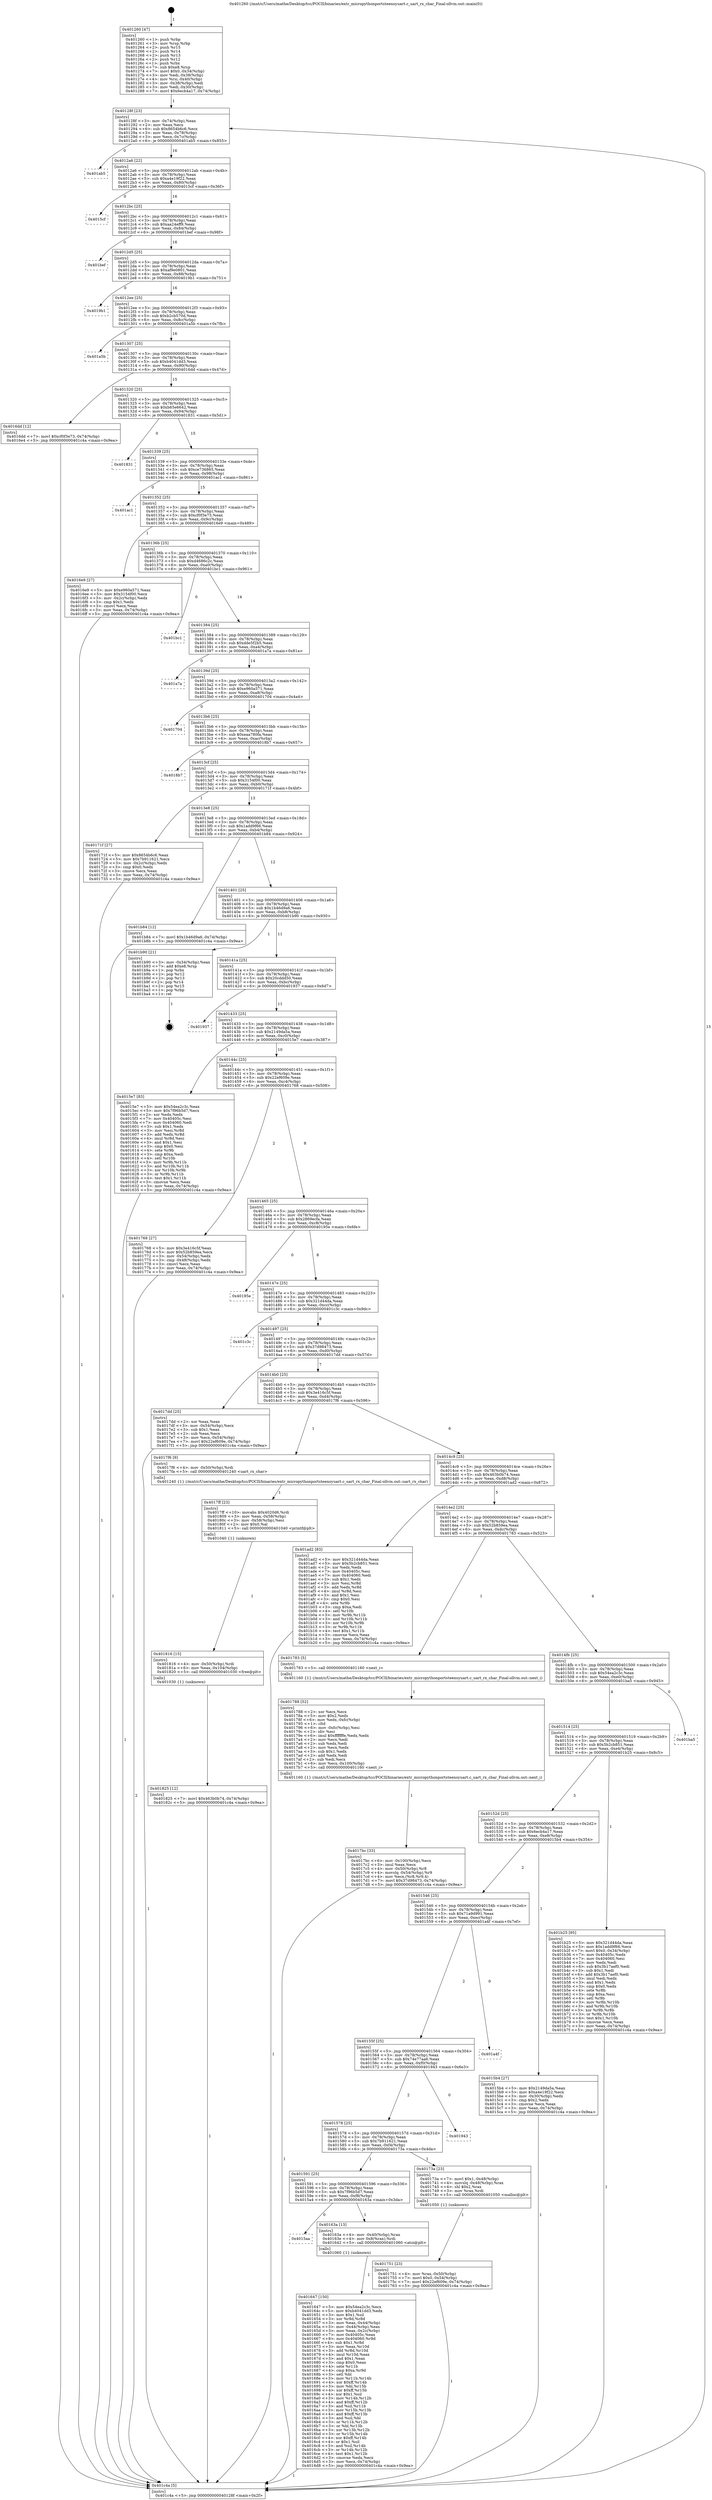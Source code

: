 digraph "0x401260" {
  label = "0x401260 (/mnt/c/Users/mathe/Desktop/tcc/POCII/binaries/extr_micropythonportsteensyuart.c_uart_rx_char_Final-ollvm.out::main(0))"
  labelloc = "t"
  node[shape=record]

  Entry [label="",width=0.3,height=0.3,shape=circle,fillcolor=black,style=filled]
  "0x40128f" [label="{
     0x40128f [23]\l
     | [instrs]\l
     &nbsp;&nbsp;0x40128f \<+3\>: mov -0x74(%rbp),%eax\l
     &nbsp;&nbsp;0x401292 \<+2\>: mov %eax,%ecx\l
     &nbsp;&nbsp;0x401294 \<+6\>: sub $0x8654b6c6,%ecx\l
     &nbsp;&nbsp;0x40129a \<+3\>: mov %eax,-0x78(%rbp)\l
     &nbsp;&nbsp;0x40129d \<+3\>: mov %ecx,-0x7c(%rbp)\l
     &nbsp;&nbsp;0x4012a0 \<+6\>: je 0000000000401ab5 \<main+0x855\>\l
  }"]
  "0x401ab5" [label="{
     0x401ab5\l
  }", style=dashed]
  "0x4012a6" [label="{
     0x4012a6 [22]\l
     | [instrs]\l
     &nbsp;&nbsp;0x4012a6 \<+5\>: jmp 00000000004012ab \<main+0x4b\>\l
     &nbsp;&nbsp;0x4012ab \<+3\>: mov -0x78(%rbp),%eax\l
     &nbsp;&nbsp;0x4012ae \<+5\>: sub $0xa4e19f22,%eax\l
     &nbsp;&nbsp;0x4012b3 \<+3\>: mov %eax,-0x80(%rbp)\l
     &nbsp;&nbsp;0x4012b6 \<+6\>: je 00000000004015cf \<main+0x36f\>\l
  }"]
  Exit [label="",width=0.3,height=0.3,shape=circle,fillcolor=black,style=filled,peripheries=2]
  "0x4015cf" [label="{
     0x4015cf\l
  }", style=dashed]
  "0x4012bc" [label="{
     0x4012bc [25]\l
     | [instrs]\l
     &nbsp;&nbsp;0x4012bc \<+5\>: jmp 00000000004012c1 \<main+0x61\>\l
     &nbsp;&nbsp;0x4012c1 \<+3\>: mov -0x78(%rbp),%eax\l
     &nbsp;&nbsp;0x4012c4 \<+5\>: sub $0xaa24eff9,%eax\l
     &nbsp;&nbsp;0x4012c9 \<+6\>: mov %eax,-0x84(%rbp)\l
     &nbsp;&nbsp;0x4012cf \<+6\>: je 0000000000401bef \<main+0x98f\>\l
  }"]
  "0x401825" [label="{
     0x401825 [12]\l
     | [instrs]\l
     &nbsp;&nbsp;0x401825 \<+7\>: movl $0x463b0b74,-0x74(%rbp)\l
     &nbsp;&nbsp;0x40182c \<+5\>: jmp 0000000000401c4a \<main+0x9ea\>\l
  }"]
  "0x401bef" [label="{
     0x401bef\l
  }", style=dashed]
  "0x4012d5" [label="{
     0x4012d5 [25]\l
     | [instrs]\l
     &nbsp;&nbsp;0x4012d5 \<+5\>: jmp 00000000004012da \<main+0x7a\>\l
     &nbsp;&nbsp;0x4012da \<+3\>: mov -0x78(%rbp),%eax\l
     &nbsp;&nbsp;0x4012dd \<+5\>: sub $0xaf9e0801,%eax\l
     &nbsp;&nbsp;0x4012e2 \<+6\>: mov %eax,-0x88(%rbp)\l
     &nbsp;&nbsp;0x4012e8 \<+6\>: je 00000000004019b1 \<main+0x751\>\l
  }"]
  "0x401816" [label="{
     0x401816 [15]\l
     | [instrs]\l
     &nbsp;&nbsp;0x401816 \<+4\>: mov -0x50(%rbp),%rdi\l
     &nbsp;&nbsp;0x40181a \<+6\>: mov %eax,-0x104(%rbp)\l
     &nbsp;&nbsp;0x401820 \<+5\>: call 0000000000401030 \<free@plt\>\l
     | [calls]\l
     &nbsp;&nbsp;0x401030 \{1\} (unknown)\l
  }"]
  "0x4019b1" [label="{
     0x4019b1\l
  }", style=dashed]
  "0x4012ee" [label="{
     0x4012ee [25]\l
     | [instrs]\l
     &nbsp;&nbsp;0x4012ee \<+5\>: jmp 00000000004012f3 \<main+0x93\>\l
     &nbsp;&nbsp;0x4012f3 \<+3\>: mov -0x78(%rbp),%eax\l
     &nbsp;&nbsp;0x4012f6 \<+5\>: sub $0xb2cb570d,%eax\l
     &nbsp;&nbsp;0x4012fb \<+6\>: mov %eax,-0x8c(%rbp)\l
     &nbsp;&nbsp;0x401301 \<+6\>: je 0000000000401a5b \<main+0x7fb\>\l
  }"]
  "0x4017ff" [label="{
     0x4017ff [23]\l
     | [instrs]\l
     &nbsp;&nbsp;0x4017ff \<+10\>: movabs $0x4020d6,%rdi\l
     &nbsp;&nbsp;0x401809 \<+3\>: mov %eax,-0x58(%rbp)\l
     &nbsp;&nbsp;0x40180c \<+3\>: mov -0x58(%rbp),%esi\l
     &nbsp;&nbsp;0x40180f \<+2\>: mov $0x0,%al\l
     &nbsp;&nbsp;0x401811 \<+5\>: call 0000000000401040 \<printf@plt\>\l
     | [calls]\l
     &nbsp;&nbsp;0x401040 \{1\} (unknown)\l
  }"]
  "0x401a5b" [label="{
     0x401a5b\l
  }", style=dashed]
  "0x401307" [label="{
     0x401307 [25]\l
     | [instrs]\l
     &nbsp;&nbsp;0x401307 \<+5\>: jmp 000000000040130c \<main+0xac\>\l
     &nbsp;&nbsp;0x40130c \<+3\>: mov -0x78(%rbp),%eax\l
     &nbsp;&nbsp;0x40130f \<+5\>: sub $0xb4041dd3,%eax\l
     &nbsp;&nbsp;0x401314 \<+6\>: mov %eax,-0x90(%rbp)\l
     &nbsp;&nbsp;0x40131a \<+6\>: je 00000000004016dd \<main+0x47d\>\l
  }"]
  "0x4017bc" [label="{
     0x4017bc [33]\l
     | [instrs]\l
     &nbsp;&nbsp;0x4017bc \<+6\>: mov -0x100(%rbp),%ecx\l
     &nbsp;&nbsp;0x4017c2 \<+3\>: imul %eax,%ecx\l
     &nbsp;&nbsp;0x4017c5 \<+4\>: mov -0x50(%rbp),%r8\l
     &nbsp;&nbsp;0x4017c9 \<+4\>: movslq -0x54(%rbp),%r9\l
     &nbsp;&nbsp;0x4017cd \<+4\>: mov %ecx,(%r8,%r9,4)\l
     &nbsp;&nbsp;0x4017d1 \<+7\>: movl $0x37d98473,-0x74(%rbp)\l
     &nbsp;&nbsp;0x4017d8 \<+5\>: jmp 0000000000401c4a \<main+0x9ea\>\l
  }"]
  "0x4016dd" [label="{
     0x4016dd [12]\l
     | [instrs]\l
     &nbsp;&nbsp;0x4016dd \<+7\>: movl $0xcf0f3e73,-0x74(%rbp)\l
     &nbsp;&nbsp;0x4016e4 \<+5\>: jmp 0000000000401c4a \<main+0x9ea\>\l
  }"]
  "0x401320" [label="{
     0x401320 [25]\l
     | [instrs]\l
     &nbsp;&nbsp;0x401320 \<+5\>: jmp 0000000000401325 \<main+0xc5\>\l
     &nbsp;&nbsp;0x401325 \<+3\>: mov -0x78(%rbp),%eax\l
     &nbsp;&nbsp;0x401328 \<+5\>: sub $0xb65e6642,%eax\l
     &nbsp;&nbsp;0x40132d \<+6\>: mov %eax,-0x94(%rbp)\l
     &nbsp;&nbsp;0x401333 \<+6\>: je 0000000000401831 \<main+0x5d1\>\l
  }"]
  "0x401788" [label="{
     0x401788 [52]\l
     | [instrs]\l
     &nbsp;&nbsp;0x401788 \<+2\>: xor %ecx,%ecx\l
     &nbsp;&nbsp;0x40178a \<+5\>: mov $0x2,%edx\l
     &nbsp;&nbsp;0x40178f \<+6\>: mov %edx,-0xfc(%rbp)\l
     &nbsp;&nbsp;0x401795 \<+1\>: cltd\l
     &nbsp;&nbsp;0x401796 \<+6\>: mov -0xfc(%rbp),%esi\l
     &nbsp;&nbsp;0x40179c \<+2\>: idiv %esi\l
     &nbsp;&nbsp;0x40179e \<+6\>: imul $0xfffffffe,%edx,%edx\l
     &nbsp;&nbsp;0x4017a4 \<+2\>: mov %ecx,%edi\l
     &nbsp;&nbsp;0x4017a6 \<+2\>: sub %edx,%edi\l
     &nbsp;&nbsp;0x4017a8 \<+2\>: mov %ecx,%edx\l
     &nbsp;&nbsp;0x4017aa \<+3\>: sub $0x1,%edx\l
     &nbsp;&nbsp;0x4017ad \<+2\>: add %edx,%edi\l
     &nbsp;&nbsp;0x4017af \<+2\>: sub %edi,%ecx\l
     &nbsp;&nbsp;0x4017b1 \<+6\>: mov %ecx,-0x100(%rbp)\l
     &nbsp;&nbsp;0x4017b7 \<+5\>: call 0000000000401160 \<next_i\>\l
     | [calls]\l
     &nbsp;&nbsp;0x401160 \{1\} (/mnt/c/Users/mathe/Desktop/tcc/POCII/binaries/extr_micropythonportsteensyuart.c_uart_rx_char_Final-ollvm.out::next_i)\l
  }"]
  "0x401831" [label="{
     0x401831\l
  }", style=dashed]
  "0x401339" [label="{
     0x401339 [25]\l
     | [instrs]\l
     &nbsp;&nbsp;0x401339 \<+5\>: jmp 000000000040133e \<main+0xde\>\l
     &nbsp;&nbsp;0x40133e \<+3\>: mov -0x78(%rbp),%eax\l
     &nbsp;&nbsp;0x401341 \<+5\>: sub $0xce736865,%eax\l
     &nbsp;&nbsp;0x401346 \<+6\>: mov %eax,-0x98(%rbp)\l
     &nbsp;&nbsp;0x40134c \<+6\>: je 0000000000401ac1 \<main+0x861\>\l
  }"]
  "0x401751" [label="{
     0x401751 [23]\l
     | [instrs]\l
     &nbsp;&nbsp;0x401751 \<+4\>: mov %rax,-0x50(%rbp)\l
     &nbsp;&nbsp;0x401755 \<+7\>: movl $0x0,-0x54(%rbp)\l
     &nbsp;&nbsp;0x40175c \<+7\>: movl $0x22ef609e,-0x74(%rbp)\l
     &nbsp;&nbsp;0x401763 \<+5\>: jmp 0000000000401c4a \<main+0x9ea\>\l
  }"]
  "0x401ac1" [label="{
     0x401ac1\l
  }", style=dashed]
  "0x401352" [label="{
     0x401352 [25]\l
     | [instrs]\l
     &nbsp;&nbsp;0x401352 \<+5\>: jmp 0000000000401357 \<main+0xf7\>\l
     &nbsp;&nbsp;0x401357 \<+3\>: mov -0x78(%rbp),%eax\l
     &nbsp;&nbsp;0x40135a \<+5\>: sub $0xcf0f3e73,%eax\l
     &nbsp;&nbsp;0x40135f \<+6\>: mov %eax,-0x9c(%rbp)\l
     &nbsp;&nbsp;0x401365 \<+6\>: je 00000000004016e9 \<main+0x489\>\l
  }"]
  "0x401647" [label="{
     0x401647 [150]\l
     | [instrs]\l
     &nbsp;&nbsp;0x401647 \<+5\>: mov $0x54ea2c3c,%ecx\l
     &nbsp;&nbsp;0x40164c \<+5\>: mov $0xb4041dd3,%edx\l
     &nbsp;&nbsp;0x401651 \<+3\>: mov $0x1,%sil\l
     &nbsp;&nbsp;0x401654 \<+3\>: xor %r8d,%r8d\l
     &nbsp;&nbsp;0x401657 \<+3\>: mov %eax,-0x44(%rbp)\l
     &nbsp;&nbsp;0x40165a \<+3\>: mov -0x44(%rbp),%eax\l
     &nbsp;&nbsp;0x40165d \<+3\>: mov %eax,-0x2c(%rbp)\l
     &nbsp;&nbsp;0x401660 \<+7\>: mov 0x40405c,%eax\l
     &nbsp;&nbsp;0x401667 \<+8\>: mov 0x404060,%r9d\l
     &nbsp;&nbsp;0x40166f \<+4\>: sub $0x1,%r8d\l
     &nbsp;&nbsp;0x401673 \<+3\>: mov %eax,%r10d\l
     &nbsp;&nbsp;0x401676 \<+3\>: add %r8d,%r10d\l
     &nbsp;&nbsp;0x401679 \<+4\>: imul %r10d,%eax\l
     &nbsp;&nbsp;0x40167d \<+3\>: and $0x1,%eax\l
     &nbsp;&nbsp;0x401680 \<+3\>: cmp $0x0,%eax\l
     &nbsp;&nbsp;0x401683 \<+4\>: sete %r11b\l
     &nbsp;&nbsp;0x401687 \<+4\>: cmp $0xa,%r9d\l
     &nbsp;&nbsp;0x40168b \<+3\>: setl %bl\l
     &nbsp;&nbsp;0x40168e \<+3\>: mov %r11b,%r14b\l
     &nbsp;&nbsp;0x401691 \<+4\>: xor $0xff,%r14b\l
     &nbsp;&nbsp;0x401695 \<+3\>: mov %bl,%r15b\l
     &nbsp;&nbsp;0x401698 \<+4\>: xor $0xff,%r15b\l
     &nbsp;&nbsp;0x40169c \<+4\>: xor $0x1,%sil\l
     &nbsp;&nbsp;0x4016a0 \<+3\>: mov %r14b,%r12b\l
     &nbsp;&nbsp;0x4016a3 \<+4\>: and $0xff,%r12b\l
     &nbsp;&nbsp;0x4016a7 \<+3\>: and %sil,%r11b\l
     &nbsp;&nbsp;0x4016aa \<+3\>: mov %r15b,%r13b\l
     &nbsp;&nbsp;0x4016ad \<+4\>: and $0xff,%r13b\l
     &nbsp;&nbsp;0x4016b1 \<+3\>: and %sil,%bl\l
     &nbsp;&nbsp;0x4016b4 \<+3\>: or %r11b,%r12b\l
     &nbsp;&nbsp;0x4016b7 \<+3\>: or %bl,%r13b\l
     &nbsp;&nbsp;0x4016ba \<+3\>: xor %r13b,%r12b\l
     &nbsp;&nbsp;0x4016bd \<+3\>: or %r15b,%r14b\l
     &nbsp;&nbsp;0x4016c0 \<+4\>: xor $0xff,%r14b\l
     &nbsp;&nbsp;0x4016c4 \<+4\>: or $0x1,%sil\l
     &nbsp;&nbsp;0x4016c8 \<+3\>: and %sil,%r14b\l
     &nbsp;&nbsp;0x4016cb \<+3\>: or %r14b,%r12b\l
     &nbsp;&nbsp;0x4016ce \<+4\>: test $0x1,%r12b\l
     &nbsp;&nbsp;0x4016d2 \<+3\>: cmovne %edx,%ecx\l
     &nbsp;&nbsp;0x4016d5 \<+3\>: mov %ecx,-0x74(%rbp)\l
     &nbsp;&nbsp;0x4016d8 \<+5\>: jmp 0000000000401c4a \<main+0x9ea\>\l
  }"]
  "0x4016e9" [label="{
     0x4016e9 [27]\l
     | [instrs]\l
     &nbsp;&nbsp;0x4016e9 \<+5\>: mov $0xe960a571,%eax\l
     &nbsp;&nbsp;0x4016ee \<+5\>: mov $0x3154f00,%ecx\l
     &nbsp;&nbsp;0x4016f3 \<+3\>: mov -0x2c(%rbp),%edx\l
     &nbsp;&nbsp;0x4016f6 \<+3\>: cmp $0x1,%edx\l
     &nbsp;&nbsp;0x4016f9 \<+3\>: cmovl %ecx,%eax\l
     &nbsp;&nbsp;0x4016fc \<+3\>: mov %eax,-0x74(%rbp)\l
     &nbsp;&nbsp;0x4016ff \<+5\>: jmp 0000000000401c4a \<main+0x9ea\>\l
  }"]
  "0x40136b" [label="{
     0x40136b [25]\l
     | [instrs]\l
     &nbsp;&nbsp;0x40136b \<+5\>: jmp 0000000000401370 \<main+0x110\>\l
     &nbsp;&nbsp;0x401370 \<+3\>: mov -0x78(%rbp),%eax\l
     &nbsp;&nbsp;0x401373 \<+5\>: sub $0xd4686c2c,%eax\l
     &nbsp;&nbsp;0x401378 \<+6\>: mov %eax,-0xa0(%rbp)\l
     &nbsp;&nbsp;0x40137e \<+6\>: je 0000000000401bc1 \<main+0x961\>\l
  }"]
  "0x4015aa" [label="{
     0x4015aa\l
  }", style=dashed]
  "0x401bc1" [label="{
     0x401bc1\l
  }", style=dashed]
  "0x401384" [label="{
     0x401384 [25]\l
     | [instrs]\l
     &nbsp;&nbsp;0x401384 \<+5\>: jmp 0000000000401389 \<main+0x129\>\l
     &nbsp;&nbsp;0x401389 \<+3\>: mov -0x78(%rbp),%eax\l
     &nbsp;&nbsp;0x40138c \<+5\>: sub $0xdde5f2b5,%eax\l
     &nbsp;&nbsp;0x401391 \<+6\>: mov %eax,-0xa4(%rbp)\l
     &nbsp;&nbsp;0x401397 \<+6\>: je 0000000000401a7a \<main+0x81a\>\l
  }"]
  "0x40163a" [label="{
     0x40163a [13]\l
     | [instrs]\l
     &nbsp;&nbsp;0x40163a \<+4\>: mov -0x40(%rbp),%rax\l
     &nbsp;&nbsp;0x40163e \<+4\>: mov 0x8(%rax),%rdi\l
     &nbsp;&nbsp;0x401642 \<+5\>: call 0000000000401060 \<atoi@plt\>\l
     | [calls]\l
     &nbsp;&nbsp;0x401060 \{1\} (unknown)\l
  }"]
  "0x401a7a" [label="{
     0x401a7a\l
  }", style=dashed]
  "0x40139d" [label="{
     0x40139d [25]\l
     | [instrs]\l
     &nbsp;&nbsp;0x40139d \<+5\>: jmp 00000000004013a2 \<main+0x142\>\l
     &nbsp;&nbsp;0x4013a2 \<+3\>: mov -0x78(%rbp),%eax\l
     &nbsp;&nbsp;0x4013a5 \<+5\>: sub $0xe960a571,%eax\l
     &nbsp;&nbsp;0x4013aa \<+6\>: mov %eax,-0xa8(%rbp)\l
     &nbsp;&nbsp;0x4013b0 \<+6\>: je 0000000000401704 \<main+0x4a4\>\l
  }"]
  "0x401591" [label="{
     0x401591 [25]\l
     | [instrs]\l
     &nbsp;&nbsp;0x401591 \<+5\>: jmp 0000000000401596 \<main+0x336\>\l
     &nbsp;&nbsp;0x401596 \<+3\>: mov -0x78(%rbp),%eax\l
     &nbsp;&nbsp;0x401599 \<+5\>: sub $0x7f96b5d7,%eax\l
     &nbsp;&nbsp;0x40159e \<+6\>: mov %eax,-0xf8(%rbp)\l
     &nbsp;&nbsp;0x4015a4 \<+6\>: je 000000000040163a \<main+0x3da\>\l
  }"]
  "0x401704" [label="{
     0x401704\l
  }", style=dashed]
  "0x4013b6" [label="{
     0x4013b6 [25]\l
     | [instrs]\l
     &nbsp;&nbsp;0x4013b6 \<+5\>: jmp 00000000004013bb \<main+0x15b\>\l
     &nbsp;&nbsp;0x4013bb \<+3\>: mov -0x78(%rbp),%eax\l
     &nbsp;&nbsp;0x4013be \<+5\>: sub $0xeaa780fa,%eax\l
     &nbsp;&nbsp;0x4013c3 \<+6\>: mov %eax,-0xac(%rbp)\l
     &nbsp;&nbsp;0x4013c9 \<+6\>: je 00000000004018b7 \<main+0x657\>\l
  }"]
  "0x40173a" [label="{
     0x40173a [23]\l
     | [instrs]\l
     &nbsp;&nbsp;0x40173a \<+7\>: movl $0x1,-0x48(%rbp)\l
     &nbsp;&nbsp;0x401741 \<+4\>: movslq -0x48(%rbp),%rax\l
     &nbsp;&nbsp;0x401745 \<+4\>: shl $0x2,%rax\l
     &nbsp;&nbsp;0x401749 \<+3\>: mov %rax,%rdi\l
     &nbsp;&nbsp;0x40174c \<+5\>: call 0000000000401050 \<malloc@plt\>\l
     | [calls]\l
     &nbsp;&nbsp;0x401050 \{1\} (unknown)\l
  }"]
  "0x4018b7" [label="{
     0x4018b7\l
  }", style=dashed]
  "0x4013cf" [label="{
     0x4013cf [25]\l
     | [instrs]\l
     &nbsp;&nbsp;0x4013cf \<+5\>: jmp 00000000004013d4 \<main+0x174\>\l
     &nbsp;&nbsp;0x4013d4 \<+3\>: mov -0x78(%rbp),%eax\l
     &nbsp;&nbsp;0x4013d7 \<+5\>: sub $0x3154f00,%eax\l
     &nbsp;&nbsp;0x4013dc \<+6\>: mov %eax,-0xb0(%rbp)\l
     &nbsp;&nbsp;0x4013e2 \<+6\>: je 000000000040171f \<main+0x4bf\>\l
  }"]
  "0x401578" [label="{
     0x401578 [25]\l
     | [instrs]\l
     &nbsp;&nbsp;0x401578 \<+5\>: jmp 000000000040157d \<main+0x31d\>\l
     &nbsp;&nbsp;0x40157d \<+3\>: mov -0x78(%rbp),%eax\l
     &nbsp;&nbsp;0x401580 \<+5\>: sub $0x7b911621,%eax\l
     &nbsp;&nbsp;0x401585 \<+6\>: mov %eax,-0xf4(%rbp)\l
     &nbsp;&nbsp;0x40158b \<+6\>: je 000000000040173a \<main+0x4da\>\l
  }"]
  "0x40171f" [label="{
     0x40171f [27]\l
     | [instrs]\l
     &nbsp;&nbsp;0x40171f \<+5\>: mov $0x8654b6c6,%eax\l
     &nbsp;&nbsp;0x401724 \<+5\>: mov $0x7b911621,%ecx\l
     &nbsp;&nbsp;0x401729 \<+3\>: mov -0x2c(%rbp),%edx\l
     &nbsp;&nbsp;0x40172c \<+3\>: cmp $0x0,%edx\l
     &nbsp;&nbsp;0x40172f \<+3\>: cmove %ecx,%eax\l
     &nbsp;&nbsp;0x401732 \<+3\>: mov %eax,-0x74(%rbp)\l
     &nbsp;&nbsp;0x401735 \<+5\>: jmp 0000000000401c4a \<main+0x9ea\>\l
  }"]
  "0x4013e8" [label="{
     0x4013e8 [25]\l
     | [instrs]\l
     &nbsp;&nbsp;0x4013e8 \<+5\>: jmp 00000000004013ed \<main+0x18d\>\l
     &nbsp;&nbsp;0x4013ed \<+3\>: mov -0x78(%rbp),%eax\l
     &nbsp;&nbsp;0x4013f0 \<+5\>: sub $0x1add9f66,%eax\l
     &nbsp;&nbsp;0x4013f5 \<+6\>: mov %eax,-0xb4(%rbp)\l
     &nbsp;&nbsp;0x4013fb \<+6\>: je 0000000000401b84 \<main+0x924\>\l
  }"]
  "0x401943" [label="{
     0x401943\l
  }", style=dashed]
  "0x401b84" [label="{
     0x401b84 [12]\l
     | [instrs]\l
     &nbsp;&nbsp;0x401b84 \<+7\>: movl $0x1b46d9a6,-0x74(%rbp)\l
     &nbsp;&nbsp;0x401b8b \<+5\>: jmp 0000000000401c4a \<main+0x9ea\>\l
  }"]
  "0x401401" [label="{
     0x401401 [25]\l
     | [instrs]\l
     &nbsp;&nbsp;0x401401 \<+5\>: jmp 0000000000401406 \<main+0x1a6\>\l
     &nbsp;&nbsp;0x401406 \<+3\>: mov -0x78(%rbp),%eax\l
     &nbsp;&nbsp;0x401409 \<+5\>: sub $0x1b46d9a6,%eax\l
     &nbsp;&nbsp;0x40140e \<+6\>: mov %eax,-0xb8(%rbp)\l
     &nbsp;&nbsp;0x401414 \<+6\>: je 0000000000401b90 \<main+0x930\>\l
  }"]
  "0x40155f" [label="{
     0x40155f [25]\l
     | [instrs]\l
     &nbsp;&nbsp;0x40155f \<+5\>: jmp 0000000000401564 \<main+0x304\>\l
     &nbsp;&nbsp;0x401564 \<+3\>: mov -0x78(%rbp),%eax\l
     &nbsp;&nbsp;0x401567 \<+5\>: sub $0x74e77aa6,%eax\l
     &nbsp;&nbsp;0x40156c \<+6\>: mov %eax,-0xf0(%rbp)\l
     &nbsp;&nbsp;0x401572 \<+6\>: je 0000000000401943 \<main+0x6e3\>\l
  }"]
  "0x401b90" [label="{
     0x401b90 [21]\l
     | [instrs]\l
     &nbsp;&nbsp;0x401b90 \<+3\>: mov -0x34(%rbp),%eax\l
     &nbsp;&nbsp;0x401b93 \<+7\>: add $0xe8,%rsp\l
     &nbsp;&nbsp;0x401b9a \<+1\>: pop %rbx\l
     &nbsp;&nbsp;0x401b9b \<+2\>: pop %r12\l
     &nbsp;&nbsp;0x401b9d \<+2\>: pop %r13\l
     &nbsp;&nbsp;0x401b9f \<+2\>: pop %r14\l
     &nbsp;&nbsp;0x401ba1 \<+2\>: pop %r15\l
     &nbsp;&nbsp;0x401ba3 \<+1\>: pop %rbp\l
     &nbsp;&nbsp;0x401ba4 \<+1\>: ret\l
  }"]
  "0x40141a" [label="{
     0x40141a [25]\l
     | [instrs]\l
     &nbsp;&nbsp;0x40141a \<+5\>: jmp 000000000040141f \<main+0x1bf\>\l
     &nbsp;&nbsp;0x40141f \<+3\>: mov -0x78(%rbp),%eax\l
     &nbsp;&nbsp;0x401422 \<+5\>: sub $0x20cddd50,%eax\l
     &nbsp;&nbsp;0x401427 \<+6\>: mov %eax,-0xbc(%rbp)\l
     &nbsp;&nbsp;0x40142d \<+6\>: je 0000000000401937 \<main+0x6d7\>\l
  }"]
  "0x401a4f" [label="{
     0x401a4f\l
  }", style=dashed]
  "0x401937" [label="{
     0x401937\l
  }", style=dashed]
  "0x401433" [label="{
     0x401433 [25]\l
     | [instrs]\l
     &nbsp;&nbsp;0x401433 \<+5\>: jmp 0000000000401438 \<main+0x1d8\>\l
     &nbsp;&nbsp;0x401438 \<+3\>: mov -0x78(%rbp),%eax\l
     &nbsp;&nbsp;0x40143b \<+5\>: sub $0x2149da5a,%eax\l
     &nbsp;&nbsp;0x401440 \<+6\>: mov %eax,-0xc0(%rbp)\l
     &nbsp;&nbsp;0x401446 \<+6\>: je 00000000004015e7 \<main+0x387\>\l
  }"]
  "0x401260" [label="{
     0x401260 [47]\l
     | [instrs]\l
     &nbsp;&nbsp;0x401260 \<+1\>: push %rbp\l
     &nbsp;&nbsp;0x401261 \<+3\>: mov %rsp,%rbp\l
     &nbsp;&nbsp;0x401264 \<+2\>: push %r15\l
     &nbsp;&nbsp;0x401266 \<+2\>: push %r14\l
     &nbsp;&nbsp;0x401268 \<+2\>: push %r13\l
     &nbsp;&nbsp;0x40126a \<+2\>: push %r12\l
     &nbsp;&nbsp;0x40126c \<+1\>: push %rbx\l
     &nbsp;&nbsp;0x40126d \<+7\>: sub $0xe8,%rsp\l
     &nbsp;&nbsp;0x401274 \<+7\>: movl $0x0,-0x34(%rbp)\l
     &nbsp;&nbsp;0x40127b \<+3\>: mov %edi,-0x38(%rbp)\l
     &nbsp;&nbsp;0x40127e \<+4\>: mov %rsi,-0x40(%rbp)\l
     &nbsp;&nbsp;0x401282 \<+3\>: mov -0x38(%rbp),%edi\l
     &nbsp;&nbsp;0x401285 \<+3\>: mov %edi,-0x30(%rbp)\l
     &nbsp;&nbsp;0x401288 \<+7\>: movl $0x6ecb4a17,-0x74(%rbp)\l
  }"]
  "0x4015e7" [label="{
     0x4015e7 [83]\l
     | [instrs]\l
     &nbsp;&nbsp;0x4015e7 \<+5\>: mov $0x54ea2c3c,%eax\l
     &nbsp;&nbsp;0x4015ec \<+5\>: mov $0x7f96b5d7,%ecx\l
     &nbsp;&nbsp;0x4015f1 \<+2\>: xor %edx,%edx\l
     &nbsp;&nbsp;0x4015f3 \<+7\>: mov 0x40405c,%esi\l
     &nbsp;&nbsp;0x4015fa \<+7\>: mov 0x404060,%edi\l
     &nbsp;&nbsp;0x401601 \<+3\>: sub $0x1,%edx\l
     &nbsp;&nbsp;0x401604 \<+3\>: mov %esi,%r8d\l
     &nbsp;&nbsp;0x401607 \<+3\>: add %edx,%r8d\l
     &nbsp;&nbsp;0x40160a \<+4\>: imul %r8d,%esi\l
     &nbsp;&nbsp;0x40160e \<+3\>: and $0x1,%esi\l
     &nbsp;&nbsp;0x401611 \<+3\>: cmp $0x0,%esi\l
     &nbsp;&nbsp;0x401614 \<+4\>: sete %r9b\l
     &nbsp;&nbsp;0x401618 \<+3\>: cmp $0xa,%edi\l
     &nbsp;&nbsp;0x40161b \<+4\>: setl %r10b\l
     &nbsp;&nbsp;0x40161f \<+3\>: mov %r9b,%r11b\l
     &nbsp;&nbsp;0x401622 \<+3\>: and %r10b,%r11b\l
     &nbsp;&nbsp;0x401625 \<+3\>: xor %r10b,%r9b\l
     &nbsp;&nbsp;0x401628 \<+3\>: or %r9b,%r11b\l
     &nbsp;&nbsp;0x40162b \<+4\>: test $0x1,%r11b\l
     &nbsp;&nbsp;0x40162f \<+3\>: cmovne %ecx,%eax\l
     &nbsp;&nbsp;0x401632 \<+3\>: mov %eax,-0x74(%rbp)\l
     &nbsp;&nbsp;0x401635 \<+5\>: jmp 0000000000401c4a \<main+0x9ea\>\l
  }"]
  "0x40144c" [label="{
     0x40144c [25]\l
     | [instrs]\l
     &nbsp;&nbsp;0x40144c \<+5\>: jmp 0000000000401451 \<main+0x1f1\>\l
     &nbsp;&nbsp;0x401451 \<+3\>: mov -0x78(%rbp),%eax\l
     &nbsp;&nbsp;0x401454 \<+5\>: sub $0x22ef609e,%eax\l
     &nbsp;&nbsp;0x401459 \<+6\>: mov %eax,-0xc4(%rbp)\l
     &nbsp;&nbsp;0x40145f \<+6\>: je 0000000000401768 \<main+0x508\>\l
  }"]
  "0x401c4a" [label="{
     0x401c4a [5]\l
     | [instrs]\l
     &nbsp;&nbsp;0x401c4a \<+5\>: jmp 000000000040128f \<main+0x2f\>\l
  }"]
  "0x401768" [label="{
     0x401768 [27]\l
     | [instrs]\l
     &nbsp;&nbsp;0x401768 \<+5\>: mov $0x3e416c5f,%eax\l
     &nbsp;&nbsp;0x40176d \<+5\>: mov $0x52b859ea,%ecx\l
     &nbsp;&nbsp;0x401772 \<+3\>: mov -0x54(%rbp),%edx\l
     &nbsp;&nbsp;0x401775 \<+3\>: cmp -0x48(%rbp),%edx\l
     &nbsp;&nbsp;0x401778 \<+3\>: cmovl %ecx,%eax\l
     &nbsp;&nbsp;0x40177b \<+3\>: mov %eax,-0x74(%rbp)\l
     &nbsp;&nbsp;0x40177e \<+5\>: jmp 0000000000401c4a \<main+0x9ea\>\l
  }"]
  "0x401465" [label="{
     0x401465 [25]\l
     | [instrs]\l
     &nbsp;&nbsp;0x401465 \<+5\>: jmp 000000000040146a \<main+0x20a\>\l
     &nbsp;&nbsp;0x40146a \<+3\>: mov -0x78(%rbp),%eax\l
     &nbsp;&nbsp;0x40146d \<+5\>: sub $0x2869ecfa,%eax\l
     &nbsp;&nbsp;0x401472 \<+6\>: mov %eax,-0xc8(%rbp)\l
     &nbsp;&nbsp;0x401478 \<+6\>: je 000000000040195e \<main+0x6fe\>\l
  }"]
  "0x401546" [label="{
     0x401546 [25]\l
     | [instrs]\l
     &nbsp;&nbsp;0x401546 \<+5\>: jmp 000000000040154b \<main+0x2eb\>\l
     &nbsp;&nbsp;0x40154b \<+3\>: mov -0x78(%rbp),%eax\l
     &nbsp;&nbsp;0x40154e \<+5\>: sub $0x71a9d991,%eax\l
     &nbsp;&nbsp;0x401553 \<+6\>: mov %eax,-0xec(%rbp)\l
     &nbsp;&nbsp;0x401559 \<+6\>: je 0000000000401a4f \<main+0x7ef\>\l
  }"]
  "0x40195e" [label="{
     0x40195e\l
  }", style=dashed]
  "0x40147e" [label="{
     0x40147e [25]\l
     | [instrs]\l
     &nbsp;&nbsp;0x40147e \<+5\>: jmp 0000000000401483 \<main+0x223\>\l
     &nbsp;&nbsp;0x401483 \<+3\>: mov -0x78(%rbp),%eax\l
     &nbsp;&nbsp;0x401486 \<+5\>: sub $0x321d44da,%eax\l
     &nbsp;&nbsp;0x40148b \<+6\>: mov %eax,-0xcc(%rbp)\l
     &nbsp;&nbsp;0x401491 \<+6\>: je 0000000000401c3c \<main+0x9dc\>\l
  }"]
  "0x4015b4" [label="{
     0x4015b4 [27]\l
     | [instrs]\l
     &nbsp;&nbsp;0x4015b4 \<+5\>: mov $0x2149da5a,%eax\l
     &nbsp;&nbsp;0x4015b9 \<+5\>: mov $0xa4e19f22,%ecx\l
     &nbsp;&nbsp;0x4015be \<+3\>: mov -0x30(%rbp),%edx\l
     &nbsp;&nbsp;0x4015c1 \<+3\>: cmp $0x2,%edx\l
     &nbsp;&nbsp;0x4015c4 \<+3\>: cmovne %ecx,%eax\l
     &nbsp;&nbsp;0x4015c7 \<+3\>: mov %eax,-0x74(%rbp)\l
     &nbsp;&nbsp;0x4015ca \<+5\>: jmp 0000000000401c4a \<main+0x9ea\>\l
  }"]
  "0x401c3c" [label="{
     0x401c3c\l
  }", style=dashed]
  "0x401497" [label="{
     0x401497 [25]\l
     | [instrs]\l
     &nbsp;&nbsp;0x401497 \<+5\>: jmp 000000000040149c \<main+0x23c\>\l
     &nbsp;&nbsp;0x40149c \<+3\>: mov -0x78(%rbp),%eax\l
     &nbsp;&nbsp;0x40149f \<+5\>: sub $0x37d98473,%eax\l
     &nbsp;&nbsp;0x4014a4 \<+6\>: mov %eax,-0xd0(%rbp)\l
     &nbsp;&nbsp;0x4014aa \<+6\>: je 00000000004017dd \<main+0x57d\>\l
  }"]
  "0x40152d" [label="{
     0x40152d [25]\l
     | [instrs]\l
     &nbsp;&nbsp;0x40152d \<+5\>: jmp 0000000000401532 \<main+0x2d2\>\l
     &nbsp;&nbsp;0x401532 \<+3\>: mov -0x78(%rbp),%eax\l
     &nbsp;&nbsp;0x401535 \<+5\>: sub $0x6ecb4a17,%eax\l
     &nbsp;&nbsp;0x40153a \<+6\>: mov %eax,-0xe8(%rbp)\l
     &nbsp;&nbsp;0x401540 \<+6\>: je 00000000004015b4 \<main+0x354\>\l
  }"]
  "0x4017dd" [label="{
     0x4017dd [25]\l
     | [instrs]\l
     &nbsp;&nbsp;0x4017dd \<+2\>: xor %eax,%eax\l
     &nbsp;&nbsp;0x4017df \<+3\>: mov -0x54(%rbp),%ecx\l
     &nbsp;&nbsp;0x4017e2 \<+3\>: sub $0x1,%eax\l
     &nbsp;&nbsp;0x4017e5 \<+2\>: sub %eax,%ecx\l
     &nbsp;&nbsp;0x4017e7 \<+3\>: mov %ecx,-0x54(%rbp)\l
     &nbsp;&nbsp;0x4017ea \<+7\>: movl $0x22ef609e,-0x74(%rbp)\l
     &nbsp;&nbsp;0x4017f1 \<+5\>: jmp 0000000000401c4a \<main+0x9ea\>\l
  }"]
  "0x4014b0" [label="{
     0x4014b0 [25]\l
     | [instrs]\l
     &nbsp;&nbsp;0x4014b0 \<+5\>: jmp 00000000004014b5 \<main+0x255\>\l
     &nbsp;&nbsp;0x4014b5 \<+3\>: mov -0x78(%rbp),%eax\l
     &nbsp;&nbsp;0x4014b8 \<+5\>: sub $0x3e416c5f,%eax\l
     &nbsp;&nbsp;0x4014bd \<+6\>: mov %eax,-0xd4(%rbp)\l
     &nbsp;&nbsp;0x4014c3 \<+6\>: je 00000000004017f6 \<main+0x596\>\l
  }"]
  "0x401b25" [label="{
     0x401b25 [95]\l
     | [instrs]\l
     &nbsp;&nbsp;0x401b25 \<+5\>: mov $0x321d44da,%eax\l
     &nbsp;&nbsp;0x401b2a \<+5\>: mov $0x1add9f66,%ecx\l
     &nbsp;&nbsp;0x401b2f \<+7\>: movl $0x0,-0x34(%rbp)\l
     &nbsp;&nbsp;0x401b36 \<+7\>: mov 0x40405c,%edx\l
     &nbsp;&nbsp;0x401b3d \<+7\>: mov 0x404060,%esi\l
     &nbsp;&nbsp;0x401b44 \<+2\>: mov %edx,%edi\l
     &nbsp;&nbsp;0x401b46 \<+6\>: sub $0x3b17aef0,%edi\l
     &nbsp;&nbsp;0x401b4c \<+3\>: sub $0x1,%edi\l
     &nbsp;&nbsp;0x401b4f \<+6\>: add $0x3b17aef0,%edi\l
     &nbsp;&nbsp;0x401b55 \<+3\>: imul %edi,%edx\l
     &nbsp;&nbsp;0x401b58 \<+3\>: and $0x1,%edx\l
     &nbsp;&nbsp;0x401b5b \<+3\>: cmp $0x0,%edx\l
     &nbsp;&nbsp;0x401b5e \<+4\>: sete %r8b\l
     &nbsp;&nbsp;0x401b62 \<+3\>: cmp $0xa,%esi\l
     &nbsp;&nbsp;0x401b65 \<+4\>: setl %r9b\l
     &nbsp;&nbsp;0x401b69 \<+3\>: mov %r8b,%r10b\l
     &nbsp;&nbsp;0x401b6c \<+3\>: and %r9b,%r10b\l
     &nbsp;&nbsp;0x401b6f \<+3\>: xor %r9b,%r8b\l
     &nbsp;&nbsp;0x401b72 \<+3\>: or %r8b,%r10b\l
     &nbsp;&nbsp;0x401b75 \<+4\>: test $0x1,%r10b\l
     &nbsp;&nbsp;0x401b79 \<+3\>: cmovne %ecx,%eax\l
     &nbsp;&nbsp;0x401b7c \<+3\>: mov %eax,-0x74(%rbp)\l
     &nbsp;&nbsp;0x401b7f \<+5\>: jmp 0000000000401c4a \<main+0x9ea\>\l
  }"]
  "0x4017f6" [label="{
     0x4017f6 [9]\l
     | [instrs]\l
     &nbsp;&nbsp;0x4017f6 \<+4\>: mov -0x50(%rbp),%rdi\l
     &nbsp;&nbsp;0x4017fa \<+5\>: call 0000000000401240 \<uart_rx_char\>\l
     | [calls]\l
     &nbsp;&nbsp;0x401240 \{1\} (/mnt/c/Users/mathe/Desktop/tcc/POCII/binaries/extr_micropythonportsteensyuart.c_uart_rx_char_Final-ollvm.out::uart_rx_char)\l
  }"]
  "0x4014c9" [label="{
     0x4014c9 [25]\l
     | [instrs]\l
     &nbsp;&nbsp;0x4014c9 \<+5\>: jmp 00000000004014ce \<main+0x26e\>\l
     &nbsp;&nbsp;0x4014ce \<+3\>: mov -0x78(%rbp),%eax\l
     &nbsp;&nbsp;0x4014d1 \<+5\>: sub $0x463b0b74,%eax\l
     &nbsp;&nbsp;0x4014d6 \<+6\>: mov %eax,-0xd8(%rbp)\l
     &nbsp;&nbsp;0x4014dc \<+6\>: je 0000000000401ad2 \<main+0x872\>\l
  }"]
  "0x401514" [label="{
     0x401514 [25]\l
     | [instrs]\l
     &nbsp;&nbsp;0x401514 \<+5\>: jmp 0000000000401519 \<main+0x2b9\>\l
     &nbsp;&nbsp;0x401519 \<+3\>: mov -0x78(%rbp),%eax\l
     &nbsp;&nbsp;0x40151c \<+5\>: sub $0x5b2cb851,%eax\l
     &nbsp;&nbsp;0x401521 \<+6\>: mov %eax,-0xe4(%rbp)\l
     &nbsp;&nbsp;0x401527 \<+6\>: je 0000000000401b25 \<main+0x8c5\>\l
  }"]
  "0x401ad2" [label="{
     0x401ad2 [83]\l
     | [instrs]\l
     &nbsp;&nbsp;0x401ad2 \<+5\>: mov $0x321d44da,%eax\l
     &nbsp;&nbsp;0x401ad7 \<+5\>: mov $0x5b2cb851,%ecx\l
     &nbsp;&nbsp;0x401adc \<+2\>: xor %edx,%edx\l
     &nbsp;&nbsp;0x401ade \<+7\>: mov 0x40405c,%esi\l
     &nbsp;&nbsp;0x401ae5 \<+7\>: mov 0x404060,%edi\l
     &nbsp;&nbsp;0x401aec \<+3\>: sub $0x1,%edx\l
     &nbsp;&nbsp;0x401aef \<+3\>: mov %esi,%r8d\l
     &nbsp;&nbsp;0x401af2 \<+3\>: add %edx,%r8d\l
     &nbsp;&nbsp;0x401af5 \<+4\>: imul %r8d,%esi\l
     &nbsp;&nbsp;0x401af9 \<+3\>: and $0x1,%esi\l
     &nbsp;&nbsp;0x401afc \<+3\>: cmp $0x0,%esi\l
     &nbsp;&nbsp;0x401aff \<+4\>: sete %r9b\l
     &nbsp;&nbsp;0x401b03 \<+3\>: cmp $0xa,%edi\l
     &nbsp;&nbsp;0x401b06 \<+4\>: setl %r10b\l
     &nbsp;&nbsp;0x401b0a \<+3\>: mov %r9b,%r11b\l
     &nbsp;&nbsp;0x401b0d \<+3\>: and %r10b,%r11b\l
     &nbsp;&nbsp;0x401b10 \<+3\>: xor %r10b,%r9b\l
     &nbsp;&nbsp;0x401b13 \<+3\>: or %r9b,%r11b\l
     &nbsp;&nbsp;0x401b16 \<+4\>: test $0x1,%r11b\l
     &nbsp;&nbsp;0x401b1a \<+3\>: cmovne %ecx,%eax\l
     &nbsp;&nbsp;0x401b1d \<+3\>: mov %eax,-0x74(%rbp)\l
     &nbsp;&nbsp;0x401b20 \<+5\>: jmp 0000000000401c4a \<main+0x9ea\>\l
  }"]
  "0x4014e2" [label="{
     0x4014e2 [25]\l
     | [instrs]\l
     &nbsp;&nbsp;0x4014e2 \<+5\>: jmp 00000000004014e7 \<main+0x287\>\l
     &nbsp;&nbsp;0x4014e7 \<+3\>: mov -0x78(%rbp),%eax\l
     &nbsp;&nbsp;0x4014ea \<+5\>: sub $0x52b859ea,%eax\l
     &nbsp;&nbsp;0x4014ef \<+6\>: mov %eax,-0xdc(%rbp)\l
     &nbsp;&nbsp;0x4014f5 \<+6\>: je 0000000000401783 \<main+0x523\>\l
  }"]
  "0x401ba5" [label="{
     0x401ba5\l
  }", style=dashed]
  "0x401783" [label="{
     0x401783 [5]\l
     | [instrs]\l
     &nbsp;&nbsp;0x401783 \<+5\>: call 0000000000401160 \<next_i\>\l
     | [calls]\l
     &nbsp;&nbsp;0x401160 \{1\} (/mnt/c/Users/mathe/Desktop/tcc/POCII/binaries/extr_micropythonportsteensyuart.c_uart_rx_char_Final-ollvm.out::next_i)\l
  }"]
  "0x4014fb" [label="{
     0x4014fb [25]\l
     | [instrs]\l
     &nbsp;&nbsp;0x4014fb \<+5\>: jmp 0000000000401500 \<main+0x2a0\>\l
     &nbsp;&nbsp;0x401500 \<+3\>: mov -0x78(%rbp),%eax\l
     &nbsp;&nbsp;0x401503 \<+5\>: sub $0x54ea2c3c,%eax\l
     &nbsp;&nbsp;0x401508 \<+6\>: mov %eax,-0xe0(%rbp)\l
     &nbsp;&nbsp;0x40150e \<+6\>: je 0000000000401ba5 \<main+0x945\>\l
  }"]
  Entry -> "0x401260" [label=" 1"]
  "0x40128f" -> "0x401ab5" [label=" 0"]
  "0x40128f" -> "0x4012a6" [label=" 16"]
  "0x401b90" -> Exit [label=" 1"]
  "0x4012a6" -> "0x4015cf" [label=" 0"]
  "0x4012a6" -> "0x4012bc" [label=" 16"]
  "0x401b84" -> "0x401c4a" [label=" 1"]
  "0x4012bc" -> "0x401bef" [label=" 0"]
  "0x4012bc" -> "0x4012d5" [label=" 16"]
  "0x401b25" -> "0x401c4a" [label=" 1"]
  "0x4012d5" -> "0x4019b1" [label=" 0"]
  "0x4012d5" -> "0x4012ee" [label=" 16"]
  "0x401ad2" -> "0x401c4a" [label=" 1"]
  "0x4012ee" -> "0x401a5b" [label=" 0"]
  "0x4012ee" -> "0x401307" [label=" 16"]
  "0x401825" -> "0x401c4a" [label=" 1"]
  "0x401307" -> "0x4016dd" [label=" 1"]
  "0x401307" -> "0x401320" [label=" 15"]
  "0x401816" -> "0x401825" [label=" 1"]
  "0x401320" -> "0x401831" [label=" 0"]
  "0x401320" -> "0x401339" [label=" 15"]
  "0x4017ff" -> "0x401816" [label=" 1"]
  "0x401339" -> "0x401ac1" [label=" 0"]
  "0x401339" -> "0x401352" [label=" 15"]
  "0x4017f6" -> "0x4017ff" [label=" 1"]
  "0x401352" -> "0x4016e9" [label=" 1"]
  "0x401352" -> "0x40136b" [label=" 14"]
  "0x4017dd" -> "0x401c4a" [label=" 1"]
  "0x40136b" -> "0x401bc1" [label=" 0"]
  "0x40136b" -> "0x401384" [label=" 14"]
  "0x4017bc" -> "0x401c4a" [label=" 1"]
  "0x401384" -> "0x401a7a" [label=" 0"]
  "0x401384" -> "0x40139d" [label=" 14"]
  "0x401788" -> "0x4017bc" [label=" 1"]
  "0x40139d" -> "0x401704" [label=" 0"]
  "0x40139d" -> "0x4013b6" [label=" 14"]
  "0x401768" -> "0x401c4a" [label=" 2"]
  "0x4013b6" -> "0x4018b7" [label=" 0"]
  "0x4013b6" -> "0x4013cf" [label=" 14"]
  "0x401751" -> "0x401c4a" [label=" 1"]
  "0x4013cf" -> "0x40171f" [label=" 1"]
  "0x4013cf" -> "0x4013e8" [label=" 13"]
  "0x40171f" -> "0x401c4a" [label=" 1"]
  "0x4013e8" -> "0x401b84" [label=" 1"]
  "0x4013e8" -> "0x401401" [label=" 12"]
  "0x4016e9" -> "0x401c4a" [label=" 1"]
  "0x401401" -> "0x401b90" [label=" 1"]
  "0x401401" -> "0x40141a" [label=" 11"]
  "0x401647" -> "0x401c4a" [label=" 1"]
  "0x40141a" -> "0x401937" [label=" 0"]
  "0x40141a" -> "0x401433" [label=" 11"]
  "0x40163a" -> "0x401647" [label=" 1"]
  "0x401433" -> "0x4015e7" [label=" 1"]
  "0x401433" -> "0x40144c" [label=" 10"]
  "0x401591" -> "0x40163a" [label=" 1"]
  "0x40144c" -> "0x401768" [label=" 2"]
  "0x40144c" -> "0x401465" [label=" 8"]
  "0x401783" -> "0x401788" [label=" 1"]
  "0x401465" -> "0x40195e" [label=" 0"]
  "0x401465" -> "0x40147e" [label=" 8"]
  "0x401578" -> "0x401591" [label=" 1"]
  "0x40147e" -> "0x401c3c" [label=" 0"]
  "0x40147e" -> "0x401497" [label=" 8"]
  "0x401578" -> "0x40173a" [label=" 1"]
  "0x401497" -> "0x4017dd" [label=" 1"]
  "0x401497" -> "0x4014b0" [label=" 7"]
  "0x40155f" -> "0x401578" [label=" 2"]
  "0x4014b0" -> "0x4017f6" [label=" 1"]
  "0x4014b0" -> "0x4014c9" [label=" 6"]
  "0x40155f" -> "0x401943" [label=" 0"]
  "0x4014c9" -> "0x401ad2" [label=" 1"]
  "0x4014c9" -> "0x4014e2" [label=" 5"]
  "0x401546" -> "0x40155f" [label=" 2"]
  "0x4014e2" -> "0x401783" [label=" 1"]
  "0x4014e2" -> "0x4014fb" [label=" 4"]
  "0x401546" -> "0x401a4f" [label=" 0"]
  "0x4014fb" -> "0x401ba5" [label=" 0"]
  "0x4014fb" -> "0x401514" [label=" 4"]
  "0x4016dd" -> "0x401c4a" [label=" 1"]
  "0x401514" -> "0x401b25" [label=" 1"]
  "0x401514" -> "0x40152d" [label=" 3"]
  "0x40173a" -> "0x401751" [label=" 1"]
  "0x40152d" -> "0x4015b4" [label=" 1"]
  "0x40152d" -> "0x401546" [label=" 2"]
  "0x4015b4" -> "0x401c4a" [label=" 1"]
  "0x401260" -> "0x40128f" [label=" 1"]
  "0x401c4a" -> "0x40128f" [label=" 15"]
  "0x4015e7" -> "0x401c4a" [label=" 1"]
  "0x401591" -> "0x4015aa" [label=" 0"]
}
